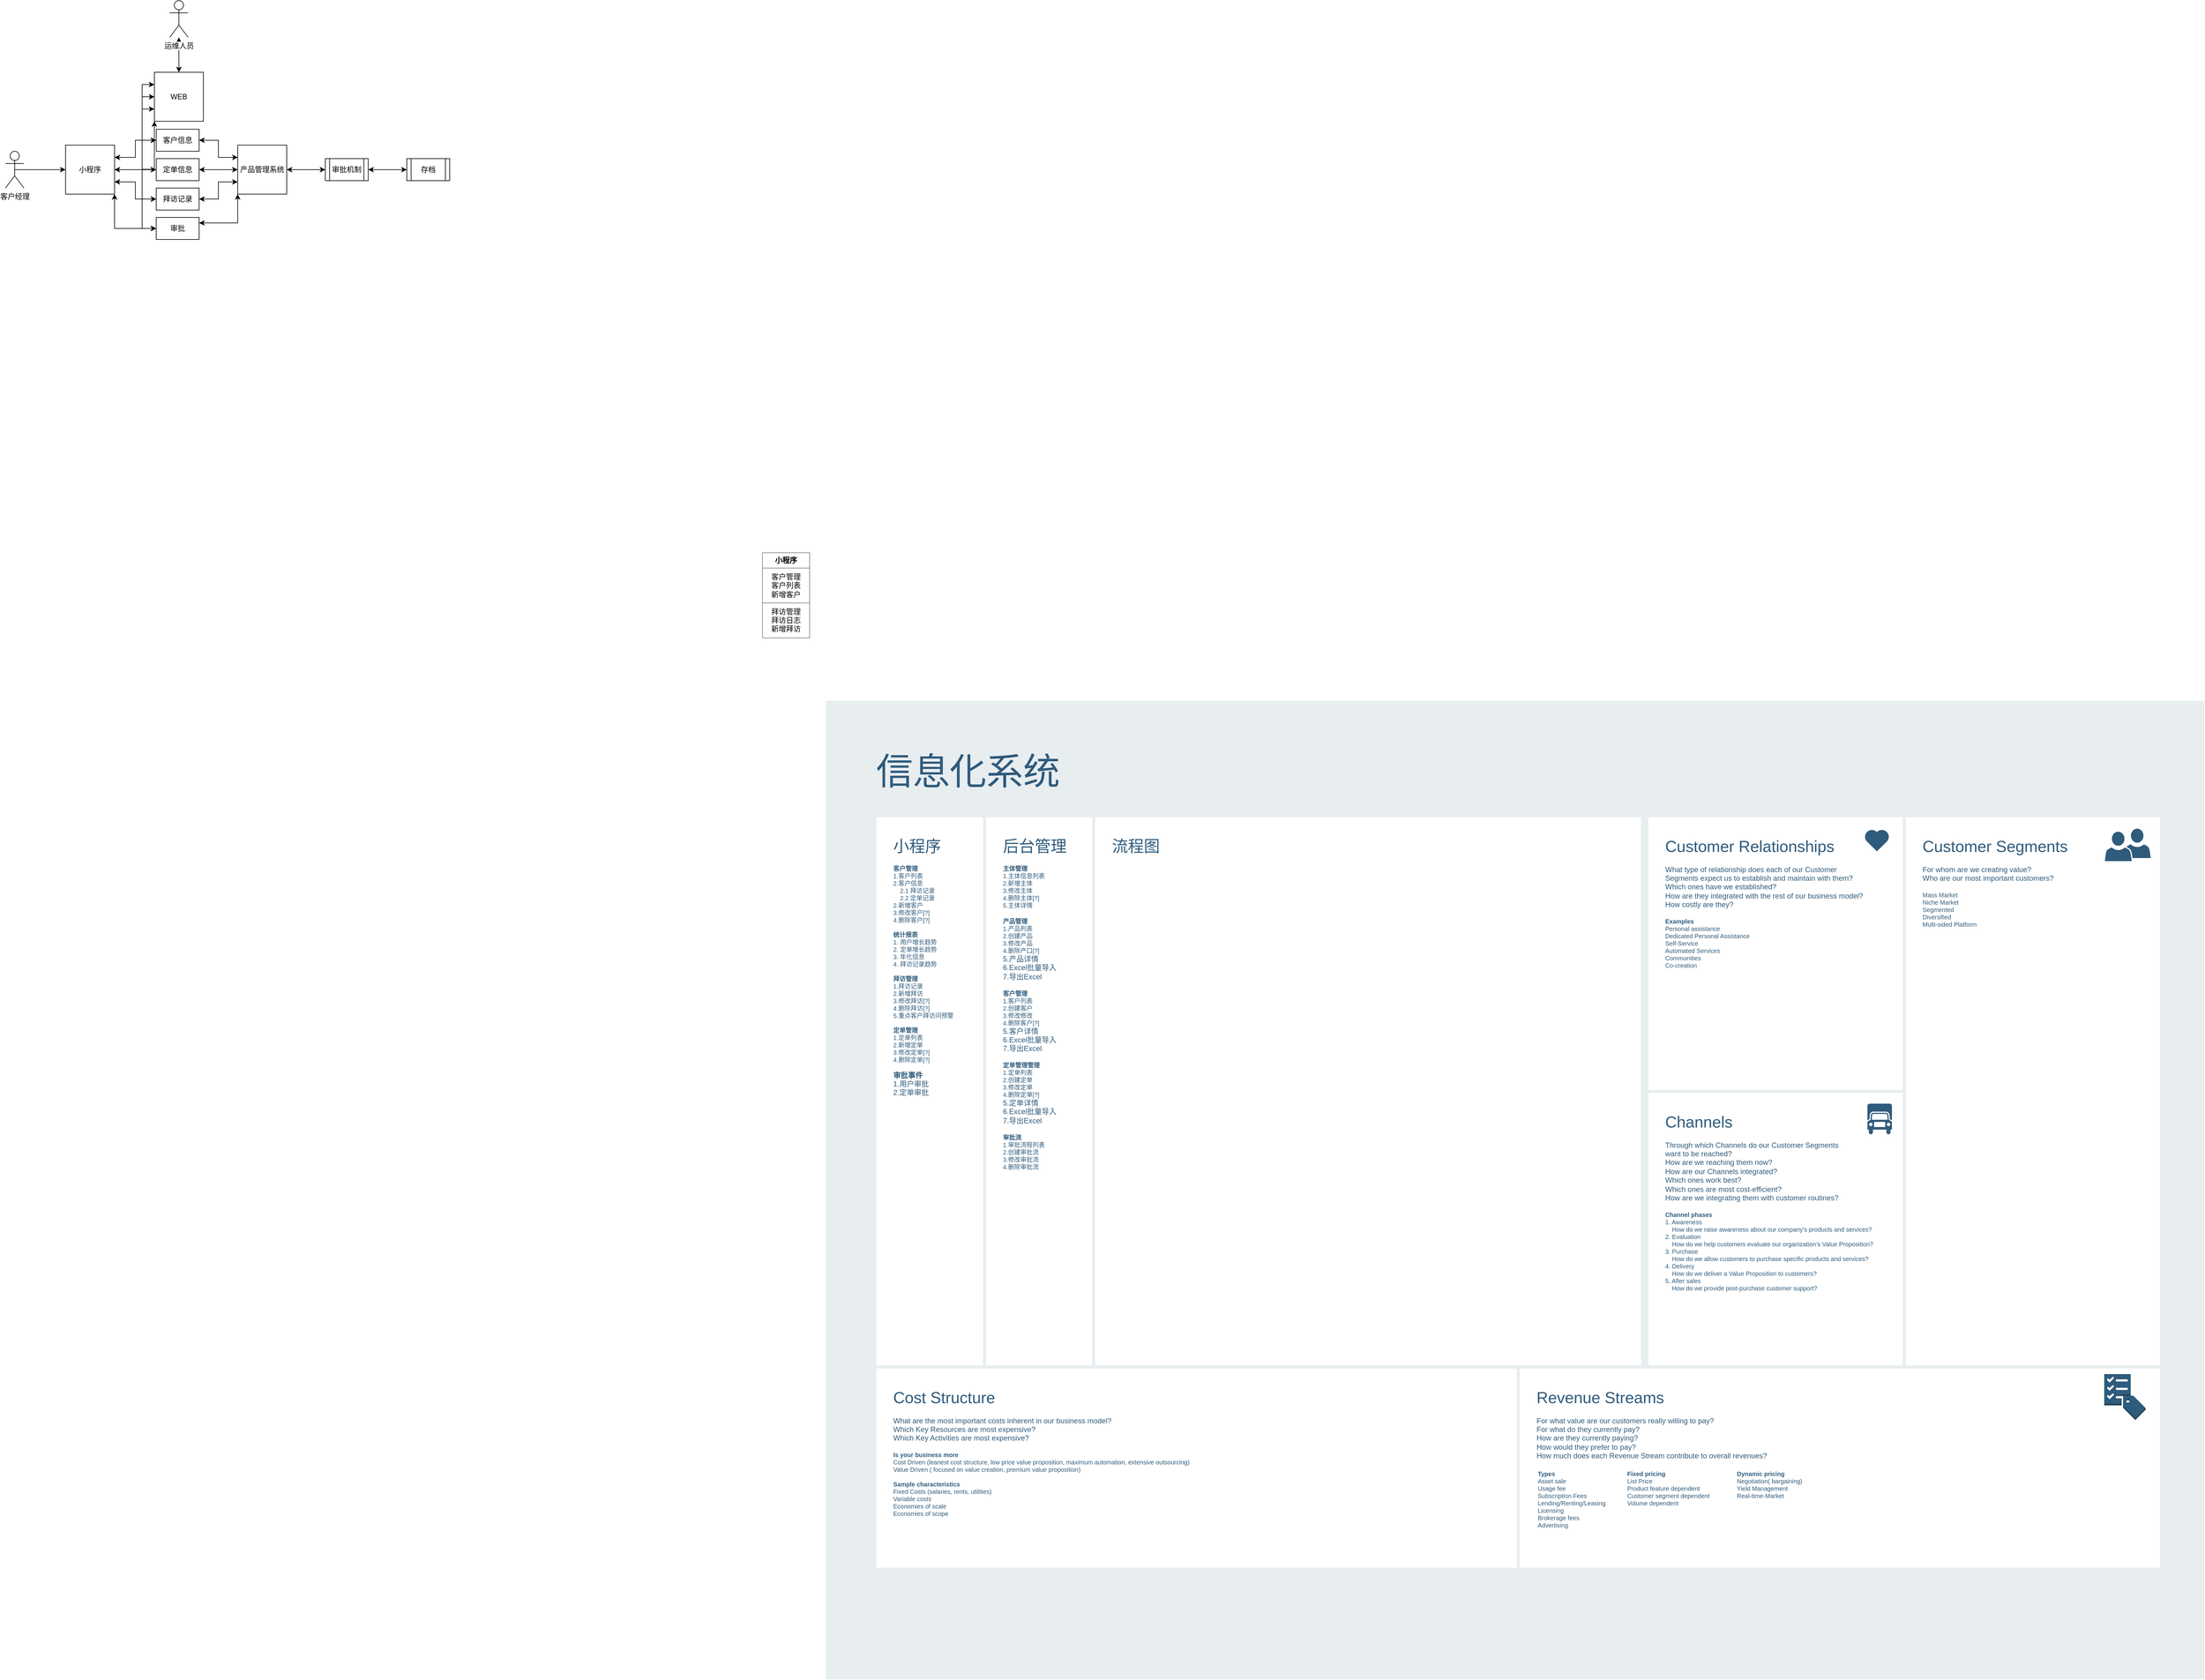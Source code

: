 <mxfile version="12.8.2" type="github">
  <diagram id="prtHgNgQTEPvFCAcTncT" name="Page-1">
    <mxGraphModel dx="3022" dy="1562" grid="0" gridSize="10" guides="1" tooltips="1" connect="1" arrows="1" fold="1" page="0" pageScale="1" pageWidth="827" pageHeight="1169" math="0" shadow="0">
      <root>
        <mxCell id="0" />
        <mxCell id="1" parent="0" />
        <mxCell id="9WE2LjUBCUQwaZqSCd7z-7" value="&lt;table border=&quot;1&quot; width=&quot;100%&quot; cellpadding=&quot;4&quot; style=&quot;width: 100% ; height: 100% ; border-collapse: collapse&quot;&gt;&lt;tbody&gt;&lt;tr&gt;&lt;th align=&quot;center&quot;&gt;&lt;b&gt;小程序&lt;/b&gt;&lt;/th&gt;&lt;/tr&gt;&lt;tr&gt;&lt;td align=&quot;center&quot;&gt;客户管理&lt;br&gt;客户列表&lt;br&gt;新增客户&lt;/td&gt;&lt;/tr&gt;&lt;tr&gt;&lt;td align=&quot;center&quot;&gt;拜访管理&lt;br&gt;拜访日志&lt;br&gt;新增拜访&lt;/td&gt;&lt;/tr&gt;&lt;/tbody&gt;&lt;/table&gt;" style="text;html=1;strokeColor=none;fillColor=none;overflow=fill;rounded=0;glass=0;comic=0;shadow=0;jiggle=4.5;spacing=4;part=1;editable=0;treeFolding=0;treeMoving=0;resizeHeight=0;backgroundOutline=0;collapsible=0;container=0;snapToPoint=0;portConstraintRotation=0;noLabel=0;" parent="1" vertex="1">
          <mxGeometry x="-84" y="296" width="78" height="140" as="geometry" />
        </mxCell>
        <mxCell id="9WE2LjUBCUQwaZqSCd7z-20" value="" style="rounded=0;whiteSpace=wrap;html=1;shadow=0;labelBackgroundColor=none;strokeColor=none;strokeWidth=3;fillColor=#e8edf0;fontSize=60;fontColor=#2F5B7C;align=left;" parent="1" vertex="1">
          <mxGeometry x="20" y="538" width="2250" height="1598" as="geometry" />
        </mxCell>
        <mxCell id="9WE2LjUBCUQwaZqSCd7z-21" value="&lt;div style=&quot;font-size: 26px&quot;&gt;&lt;font style=&quot;font-size: 26px&quot;&gt;Customer Relationships&lt;/font&gt;&lt;/div&gt;&lt;div&gt;&lt;br&gt;&lt;/div&gt;&lt;div&gt;What type of relationship does each of our Customer&lt;/div&gt;&lt;div&gt;Segments expect us to establish and maintain with them?&lt;/div&gt;&lt;div&gt;Which ones have we established?&lt;/div&gt;&lt;div&gt;How are they integrated with the rest of our business model?&lt;/div&gt;&lt;div&gt;How costly are they?&lt;/div&gt;&lt;div&gt;&lt;br&gt;&lt;/div&gt;&lt;div style=&quot;font-size: 10px&quot;&gt;&lt;font style=&quot;font-size: 10px&quot;&gt;&lt;b&gt;Examples&lt;/b&gt;&lt;/font&gt;&lt;/div&gt;&lt;div style=&quot;font-size: 10px&quot;&gt;&lt;font style=&quot;font-size: 10px&quot;&gt;Personal assistance&lt;/font&gt;&lt;/div&gt;&lt;div style=&quot;font-size: 10px&quot;&gt;&lt;font style=&quot;font-size: 10px&quot;&gt;Dedicated Personal Assistance&lt;/font&gt;&lt;/div&gt;&lt;div style=&quot;font-size: 10px&quot;&gt;&lt;font style=&quot;font-size: 10px&quot;&gt;Self-Service&lt;/font&gt;&lt;/div&gt;&lt;div style=&quot;font-size: 10px&quot;&gt;&lt;font style=&quot;font-size: 10px&quot;&gt;Automated Services&lt;/font&gt;&lt;/div&gt;&lt;div style=&quot;font-size: 10px&quot;&gt;&lt;font style=&quot;font-size: 10px&quot;&gt;Communities&lt;/font&gt;&lt;/div&gt;&lt;div style=&quot;font-size: 10px&quot;&gt;&lt;font style=&quot;font-size: 10px&quot;&gt;Co-creation&lt;/font&gt;&lt;/div&gt;" style="rounded=0;whiteSpace=wrap;html=1;shadow=0;labelBackgroundColor=none;strokeColor=#e8edf0;strokeWidth=5;fillColor=#ffffff;fontSize=12;fontColor=#2F5B7C;align=left;verticalAlign=top;spacing=30;" parent="1" vertex="1">
          <mxGeometry x="1360" y="726" width="420" height="450" as="geometry" />
        </mxCell>
        <mxCell id="9WE2LjUBCUQwaZqSCd7z-22" value="&lt;font&gt;&lt;span style=&quot;font-size: 26px&quot;&gt;小程序&lt;/span&gt;&lt;/font&gt;&lt;font style=&quot;font-size: 12px&quot;&gt;&lt;font style=&quot;font-size: 12px&quot;&gt;&lt;br style=&quot;font-size: 12px&quot;&gt;&lt;/font&gt;&lt;br style=&quot;font-size: 12px&quot;&gt;&lt;/font&gt;&lt;div style=&quot;font-size: 10px&quot;&gt;&lt;b&gt;客户管理&lt;/b&gt;&lt;/div&gt;&lt;div style=&quot;font-size: 10px&quot;&gt;&lt;font style=&quot;font-size: 10px&quot;&gt;1.客户列表&lt;/font&gt;&lt;/div&gt;&lt;div style=&quot;font-size: 10px&quot;&gt;&lt;font style=&quot;font-size: 10px&quot;&gt;2.客户信息&lt;/font&gt;&lt;/div&gt;&lt;div style=&quot;font-size: 10px&quot;&gt;&lt;font style=&quot;font-size: 10px&quot;&gt;&amp;nbsp; &amp;nbsp; 2.1 拜访记录&lt;/font&gt;&lt;/div&gt;&lt;div style=&quot;font-size: 10px&quot;&gt;&lt;font style=&quot;font-size: 10px&quot;&gt;&amp;nbsp; &amp;nbsp; 2.2 定单记录&amp;nbsp;&lt;/font&gt;&lt;/div&gt;&lt;div style=&quot;font-size: 10px&quot;&gt;&lt;font style=&quot;font-size: 10px&quot;&gt;2.新增客户&lt;/font&gt;&lt;/div&gt;&lt;div style=&quot;font-size: 10px&quot;&gt;3.修改客户[?]&lt;/div&gt;&lt;div style=&quot;font-size: 10px&quot;&gt;4.删除客户[?]&lt;/div&gt;&lt;div style=&quot;font-size: 10px&quot;&gt;&lt;br&gt;&lt;/div&gt;&lt;div style=&quot;font-size: 10px&quot;&gt;&lt;b&gt;统计报表&lt;/b&gt;&lt;/div&gt;&lt;div style=&quot;font-size: 10px&quot;&gt;1. 用户增长趋势&lt;/div&gt;&lt;div style=&quot;font-size: 10px&quot;&gt;2. 定单增长趋势&lt;/div&gt;&lt;div style=&quot;font-size: 10px&quot;&gt;3. 年化信息&lt;/div&gt;&lt;div style=&quot;font-size: 10px&quot;&gt;4.&amp;nbsp;拜访记录趋势&lt;/div&gt;&lt;div style=&quot;font-size: 10px&quot;&gt;&lt;br&gt;&lt;/div&gt;&lt;div style=&quot;font-size: 10px&quot;&gt;&lt;b&gt;拜访管理&lt;/b&gt;&lt;/div&gt;&lt;div style=&quot;font-size: 10px&quot;&gt;1.拜访记录&lt;/div&gt;&lt;div style=&quot;font-size: 10px&quot;&gt;2.新增拜访&lt;/div&gt;&lt;div style=&quot;font-size: 10px&quot;&gt;3.修改拜访[?]&lt;/div&gt;&lt;div style=&quot;font-size: 10px&quot;&gt;4.删除拜访[?]&lt;/div&gt;&lt;div style=&quot;font-size: 10px&quot;&gt;5.重点客户拜访问预警&lt;/div&gt;&lt;div style=&quot;font-size: 10px&quot;&gt;&lt;br&gt;&lt;/div&gt;&lt;div style=&quot;font-size: 10px&quot;&gt;&lt;b&gt;定单管理&lt;/b&gt;&lt;/div&gt;&lt;div style=&quot;font-size: 10px&quot;&gt;1.定单列表&lt;/div&gt;&lt;div style=&quot;font-size: 10px&quot;&gt;2.新增定单&lt;/div&gt;&lt;div style=&quot;font-size: 10px&quot;&gt;&lt;div&gt;3.修改定单[?]&lt;/div&gt;&lt;div&gt;4.删除定单[?]&lt;/div&gt;&lt;/div&gt;&lt;div style=&quot;font-size: 10px&quot;&gt;&lt;br&gt;&lt;/div&gt;&lt;div style=&quot;font-size: 12px&quot;&gt;&lt;b&gt;审批事件&lt;/b&gt;&lt;/div&gt;&lt;div style=&quot;font-size: 12px&quot;&gt;1.用户审批&lt;/div&gt;&lt;div style=&quot;font-size: 12px&quot;&gt;2.定单审批&lt;/div&gt;" style="rounded=0;whiteSpace=wrap;html=1;shadow=0;labelBackgroundColor=none;strokeColor=#e8edf0;strokeWidth=5;fillColor=#ffffff;fontSize=12;fontColor=#2F5B7C;align=left;verticalAlign=top;spacing=30;" parent="1" vertex="1">
          <mxGeometry x="100" y="726" width="348" height="900" as="geometry" />
        </mxCell>
        <mxCell id="9WE2LjUBCUQwaZqSCd7z-23" value="&lt;font&gt;&lt;span style=&quot;font-size: 26px&quot;&gt;后台管理&lt;/span&gt;&lt;br style=&quot;font-size: 12px&quot;&gt;&lt;/font&gt;&lt;font&gt;&lt;br style=&quot;font-size: 12px&quot;&gt;&lt;div&gt;&lt;div style=&quot;font-size: 10px&quot;&gt;&lt;b&gt;主体管理&lt;/b&gt;&lt;/div&gt;&lt;div style=&quot;font-size: 10px&quot;&gt;1.主体信息列表&lt;/div&gt;&lt;div style=&quot;font-size: 10px&quot;&gt;2.新增主体&lt;/div&gt;&lt;div style=&quot;font-size: 10px&quot;&gt;3.修改主体&lt;/div&gt;&lt;div style=&quot;font-size: 10px&quot;&gt;4.删除主体[?]&lt;/div&gt;&lt;/div&gt;&lt;div style=&quot;font-size: 10px&quot;&gt;5.主体详情&lt;/div&gt;&lt;div&gt;&lt;br&gt;&lt;/div&gt;&lt;div&gt;&lt;div style=&quot;font-size: 10px&quot;&gt;&lt;b&gt;产品管理&lt;/b&gt;&lt;/div&gt;&lt;div style=&quot;font-size: 10px&quot;&gt;1.产品列表&lt;/div&gt;&lt;div style=&quot;font-size: 10px&quot;&gt;2.创建产品&lt;/div&gt;&lt;div style=&quot;font-size: 10px&quot;&gt;3.修改产品&lt;/div&gt;&lt;div style=&quot;font-size: 10px&quot;&gt;4.删除产口[?]&lt;/div&gt;&lt;/div&gt;&lt;div&gt;5.产品详情&lt;/div&gt;6.Excel&lt;span&gt;批量导入&lt;/span&gt;&lt;br&gt;&lt;div&gt;7.导出Excel&lt;/div&gt;&lt;div&gt;&lt;br&gt;&lt;/div&gt;&lt;div&gt;&lt;div&gt;&lt;div style=&quot;font-size: 10px&quot;&gt;&lt;b&gt;客户管理&lt;/b&gt;&lt;/div&gt;&lt;div style=&quot;font-size: 10px&quot;&gt;1.客户列表&lt;/div&gt;&lt;div style=&quot;font-size: 10px&quot;&gt;2.创建客户&lt;/div&gt;&lt;div style=&quot;font-size: 10px&quot;&gt;3.修改修改&lt;/div&gt;&lt;div style=&quot;font-size: 10px&quot;&gt;4.删除客户[?]&lt;/div&gt;&lt;/div&gt;&lt;div&gt;5.客户详情&lt;/div&gt;&lt;/div&gt;&lt;div&gt;6.Excel&lt;span&gt;批量导入&lt;/span&gt;&lt;br&gt;&lt;div&gt;7.导出Excel&lt;/div&gt;&lt;/div&gt;&lt;div&gt;&lt;br&gt;&lt;/div&gt;&lt;div&gt;&lt;div&gt;&lt;div&gt;&lt;div style=&quot;font-size: 10px&quot;&gt;&lt;b&gt;定单管理管理&lt;/b&gt;&lt;/div&gt;&lt;div style=&quot;font-size: 10px&quot;&gt;1.定单列表&lt;/div&gt;&lt;div style=&quot;font-size: 10px&quot;&gt;2.创建定单&lt;/div&gt;&lt;div style=&quot;font-size: 10px&quot;&gt;3.修改定单&lt;/div&gt;&lt;div style=&quot;font-size: 10px&quot;&gt;4.删除定单[?]&lt;/div&gt;&lt;/div&gt;&lt;div&gt;5.定单详情&lt;/div&gt;&lt;/div&gt;&lt;div&gt;6.Excel批量导入&lt;br&gt;&lt;div&gt;7.导出Excel&lt;/div&gt;&lt;/div&gt;&lt;/div&gt;&lt;div&gt;&lt;br&gt;&lt;/div&gt;&lt;/font&gt;&lt;div style=&quot;font-size: 10px&quot;&gt;&lt;div&gt;&lt;b&gt;审批流&lt;/b&gt;&lt;/div&gt;&lt;div&gt;1.审批流程列表&lt;/div&gt;&lt;div&gt;&lt;span&gt;2.&lt;/span&gt;&lt;span&gt;创建审批流&lt;/span&gt;&lt;/div&gt;&lt;div&gt;&lt;span&gt;3.修改审批流&lt;/span&gt;&lt;/div&gt;&lt;div&gt;&lt;span&gt;4.删除审批流&lt;/span&gt;&lt;/div&gt;&lt;/div&gt;&lt;div&gt;&lt;br&gt;&lt;/div&gt;" style="rounded=0;whiteSpace=wrap;html=1;shadow=0;labelBackgroundColor=none;strokeColor=#e8edf0;strokeWidth=5;fillColor=#ffffff;fontSize=12;fontColor=#2F5B7C;align=left;verticalAlign=top;spacing=30;" parent="1" vertex="1">
          <mxGeometry x="279" y="726" width="178" height="901" as="geometry" />
        </mxCell>
        <mxCell id="9WE2LjUBCUQwaZqSCd7z-25" value="&lt;div style=&quot;font-size: 26px&quot;&gt;流程图&lt;/div&gt;&lt;div&gt;&lt;br&gt;&lt;/div&gt;&lt;div&gt;&lt;br&gt;&lt;/div&gt;&lt;div style=&quot;font-size: 10px&quot;&gt;&lt;br&gt;&lt;/div&gt;" style="rounded=0;whiteSpace=wrap;html=1;shadow=0;labelBackgroundColor=none;strokeColor=#e8edf0;strokeWidth=5;fillColor=#ffffff;fontSize=12;fontColor=#2F5B7C;align=left;verticalAlign=top;spacing=30;" parent="1" vertex="1">
          <mxGeometry x="457" y="726" width="896" height="900" as="geometry" />
        </mxCell>
        <mxCell id="9WE2LjUBCUQwaZqSCd7z-26" value="&lt;div&gt;&lt;font style=&quot;font-size: 26px&quot;&gt;Customer Segments&lt;/font&gt;&lt;/div&gt;&lt;div&gt;&lt;br&gt;&lt;/div&gt;&lt;div&gt;For whom are we creating value?&lt;/div&gt;&lt;div&gt;Who are our most important customers?&lt;/div&gt;&lt;div&gt;&lt;br&gt;&lt;/div&gt;&lt;div style=&quot;font-size: 10px&quot;&gt;&lt;font style=&quot;font-size: 10px&quot;&gt;Mass Market&lt;/font&gt;&lt;/div&gt;&lt;div style=&quot;font-size: 10px&quot;&gt;&lt;font style=&quot;font-size: 10px&quot;&gt;Niche Market&lt;/font&gt;&lt;/div&gt;&lt;div style=&quot;font-size: 10px&quot;&gt;&lt;font style=&quot;font-size: 10px&quot;&gt;Segmented&lt;/font&gt;&lt;/div&gt;&lt;div style=&quot;font-size: 10px&quot;&gt;&lt;font style=&quot;font-size: 10px&quot;&gt;Diversified&lt;/font&gt;&lt;/div&gt;&lt;div style=&quot;font-size: 10px&quot;&gt;&lt;font style=&quot;font-size: 10px&quot;&gt;Multi-sided Platform&lt;/font&gt;&lt;/div&gt;" style="rounded=0;whiteSpace=wrap;html=1;shadow=0;labelBackgroundColor=none;strokeColor=#e8edf0;strokeWidth=5;fillColor=#ffffff;fontSize=12;fontColor=#2F5B7C;align=left;verticalAlign=top;spacing=30;" parent="1" vertex="1">
          <mxGeometry x="1780" y="726" width="420" height="900" as="geometry" />
        </mxCell>
        <mxCell id="9WE2LjUBCUQwaZqSCd7z-27" value="&lt;div&gt;&lt;font style=&quot;font-size: 26px&quot;&gt;Channels&lt;/font&gt;&lt;/div&gt;&lt;div&gt;&lt;br&gt;&lt;/div&gt;&lt;div&gt;Through which Channels do our Customer Segments&lt;/div&gt;&lt;div&gt;want to be reached?&lt;/div&gt;&lt;div&gt;How are we reaching them now?&lt;/div&gt;&lt;div&gt;How are our Channels integrated?&lt;/div&gt;&lt;div&gt;Which ones work best?&lt;/div&gt;&lt;div&gt;Which ones are most cost-efficient?&lt;/div&gt;&lt;div&gt;How are we integrating them with customer routines?&lt;/div&gt;&lt;div&gt;&lt;br&gt;&lt;/div&gt;&lt;div style=&quot;font-size: 10px&quot;&gt;&lt;font style=&quot;font-size: 10px&quot;&gt;&lt;b&gt;Channel phases&lt;/b&gt;&lt;/font&gt;&lt;/div&gt;&lt;div style=&quot;font-size: 10px&quot;&gt;&lt;font style=&quot;font-size: 10px&quot;&gt;1. Awareness&lt;/font&gt;&lt;/div&gt;&lt;div style=&quot;font-size: 10px&quot;&gt;&lt;font style=&quot;font-size: 10px&quot;&gt;&amp;nbsp; &amp;nbsp; How do we raise awareness about our company’s products and services?&lt;/font&gt;&lt;/div&gt;&lt;div style=&quot;font-size: 10px&quot;&gt;&lt;font style=&quot;font-size: 10px&quot;&gt;2. Evaluation&lt;/font&gt;&lt;/div&gt;&lt;div style=&quot;font-size: 10px&quot;&gt;&lt;font style=&quot;font-size: 10px&quot;&gt;&amp;nbsp; &amp;nbsp; How do we help customers evaluate our organization’s Value Proposition?&lt;/font&gt;&lt;/div&gt;&lt;div style=&quot;font-size: 10px&quot;&gt;&lt;font style=&quot;font-size: 10px&quot;&gt;3. Purchase&lt;/font&gt;&lt;/div&gt;&lt;div style=&quot;font-size: 10px&quot;&gt;&lt;font style=&quot;font-size: 10px&quot;&gt;&amp;nbsp; &amp;nbsp; How do we allow customers to purchase specific products and services?&lt;/font&gt;&lt;/div&gt;&lt;div style=&quot;font-size: 10px&quot;&gt;&lt;font style=&quot;font-size: 10px&quot;&gt;4. Delivery&lt;/font&gt;&lt;/div&gt;&lt;div style=&quot;font-size: 10px&quot;&gt;&lt;font style=&quot;font-size: 10px&quot;&gt;&amp;nbsp; &amp;nbsp; How do we deliver a Value Proposition to customers?&lt;/font&gt;&lt;/div&gt;&lt;div style=&quot;font-size: 10px&quot;&gt;&lt;font style=&quot;font-size: 10px&quot;&gt;5. After sales&lt;/font&gt;&lt;/div&gt;&lt;div style=&quot;font-size: 10px&quot;&gt;&lt;font style=&quot;font-size: 10px&quot;&gt;&amp;nbsp; &amp;nbsp; How do we provide post-purchase customer support?&lt;/font&gt;&lt;/div&gt;&lt;div style=&quot;font-size: 10px&quot;&gt;&lt;br&gt;&lt;/div&gt;" style="rounded=0;whiteSpace=wrap;html=1;shadow=0;labelBackgroundColor=none;strokeColor=#e8edf0;strokeWidth=5;fillColor=#ffffff;fontSize=12;fontColor=#2F5B7C;align=left;verticalAlign=top;spacing=30;" parent="1" vertex="1">
          <mxGeometry x="1360" y="1176" width="420" height="450" as="geometry" />
        </mxCell>
        <mxCell id="9WE2LjUBCUQwaZqSCd7z-28" value="&lt;div style=&quot;font-size: 26px&quot;&gt;&lt;font style=&quot;font-size: 26px&quot;&gt;Cost Structure&lt;/font&gt;&lt;/div&gt;&lt;div&gt;&lt;br&gt;&lt;/div&gt;&lt;div&gt;What are the most important costs inherent in our business model?&lt;/div&gt;&lt;div&gt;Which Key Resources are most expensive?&lt;/div&gt;&lt;div&gt;Which Key Activities are most expensive?&lt;/div&gt;&lt;div&gt;&lt;br&gt;&lt;/div&gt;&lt;div style=&quot;font-size: 10px&quot;&gt;&lt;font style=&quot;font-size: 10px&quot;&gt;&lt;b&gt;Is your business more&lt;/b&gt;&lt;/font&gt;&lt;/div&gt;&lt;div style=&quot;font-size: 10px&quot;&gt;&lt;font style=&quot;font-size: 10px&quot;&gt;Cost Driven (leanest cost structure, low price value proposition, maximum automation, extensive outsourcing)&lt;/font&gt;&lt;/div&gt;&lt;div style=&quot;font-size: 10px&quot;&gt;&lt;font style=&quot;font-size: 10px&quot;&gt;Value Driven ( focused on value creation, premium value proposition)&lt;/font&gt;&lt;/div&gt;&lt;div style=&quot;font-size: 10px&quot;&gt;&lt;font style=&quot;font-size: 10px&quot;&gt;&lt;br&gt;&lt;/font&gt;&lt;/div&gt;&lt;div style=&quot;font-size: 10px&quot;&gt;&lt;font style=&quot;font-size: 10px&quot;&gt;&lt;b&gt;Sample characteristics&lt;/b&gt;&lt;/font&gt;&lt;/div&gt;&lt;div style=&quot;font-size: 10px&quot;&gt;&lt;font style=&quot;font-size: 10px&quot;&gt;Fixed Costs (salaries, rents, utilities)&lt;/font&gt;&lt;/div&gt;&lt;div style=&quot;font-size: 10px&quot;&gt;&lt;font style=&quot;font-size: 10px&quot;&gt;Variable costs&lt;/font&gt;&lt;/div&gt;&lt;div style=&quot;font-size: 10px&quot;&gt;&lt;font style=&quot;font-size: 10px&quot;&gt;Economies of scale&lt;/font&gt;&lt;/div&gt;&lt;div style=&quot;font-size: 10px&quot;&gt;&lt;font style=&quot;font-size: 10px&quot;&gt;Economies of scope&lt;/font&gt;&lt;/div&gt;" style="rounded=0;whiteSpace=wrap;html=1;shadow=0;labelBackgroundColor=none;strokeColor=#e8edf0;strokeWidth=5;fillColor=#ffffff;fontSize=12;fontColor=#2F5B7C;align=left;verticalAlign=top;spacing=30;" parent="1" vertex="1">
          <mxGeometry x="100" y="1626" width="1050" height="330" as="geometry" />
        </mxCell>
        <mxCell id="9WE2LjUBCUQwaZqSCd7z-29" value="&lt;div style=&quot;font-size: 26px&quot;&gt;&lt;font style=&quot;font-size: 26px&quot;&gt;Revenue Streams&lt;/font&gt;&lt;/div&gt;&lt;div&gt;&lt;br&gt;&lt;/div&gt;&lt;div&gt;For what value are our customers really willing to pay?&lt;/div&gt;&lt;div&gt;For what do they currently pay?&lt;/div&gt;&lt;div&gt;How are they currently paying?&lt;/div&gt;&lt;div&gt;How would they prefer to pay?&lt;/div&gt;&lt;div&gt;How much does each Revenue Stream contribute to overall revenues?&lt;/div&gt;" style="rounded=0;whiteSpace=wrap;html=1;shadow=0;labelBackgroundColor=none;strokeColor=#e8edf0;strokeWidth=5;fillColor=#ffffff;fontSize=12;fontColor=#2F5B7C;align=left;verticalAlign=top;spacing=30;" parent="1" vertex="1">
          <mxGeometry x="1150" y="1626" width="1050" height="330" as="geometry" />
        </mxCell>
        <mxCell id="9WE2LjUBCUQwaZqSCd7z-30" value="信息化系统" style="text;html=1;resizable=0;points=[];autosize=1;align=left;verticalAlign=top;spacingTop=-4;fontSize=60;fontColor=#2F5B7C;" parent="1" vertex="1">
          <mxGeometry x="100" y="616" width="310" height="72" as="geometry" />
        </mxCell>
        <mxCell id="9WE2LjUBCUQwaZqSCd7z-33" value="" style="html=1;verticalLabelPosition=bottom;labelBackgroundColor=#ffffff;verticalAlign=top;strokeWidth=3;strokeColor=none;fillColor=#2F5B7C;shadow=0;dashed=0;shape=mxgraph.ios7.icons.heart;fontSize=12;fontColor=#2F5B7C;align=left;" parent="1" vertex="1">
          <mxGeometry x="1715.0" y="748" width="41" height="36" as="geometry" />
        </mxCell>
        <mxCell id="9WE2LjUBCUQwaZqSCd7z-34" value="&lt;div style=&quot;font-size: 10px&quot;&gt;&lt;b&gt;Dynamic pricing&lt;/b&gt;&lt;/div&gt;&lt;div style=&quot;font-size: 10px&quot;&gt;Negotiation( bargaining)&lt;/div&gt;&lt;div style=&quot;font-size: 10px&quot;&gt;Yield Management&lt;/div&gt;&lt;div style=&quot;font-size: 10px&quot;&gt;Real-time-Market&lt;/div&gt;" style="text;html=1;resizable=0;points=[];autosize=1;align=left;verticalAlign=top;spacingTop=-4;fontSize=10;fontColor=#2F5B7C;" parent="1" vertex="1">
          <mxGeometry x="1504.5" y="1792" width="120" height="50" as="geometry" />
        </mxCell>
        <mxCell id="9WE2LjUBCUQwaZqSCd7z-35" value="&lt;div style=&quot;font-size: 10px&quot;&gt;&lt;b&gt;Fixed pricing&lt;/b&gt;&lt;/div&gt;&lt;div style=&quot;font-size: 10px&quot;&gt;List Price&lt;/div&gt;&lt;div style=&quot;font-size: 10px&quot;&gt;Product feature dependent&lt;/div&gt;&lt;div style=&quot;font-size: 10px&quot;&gt;Customer segment dependent&lt;/div&gt;&lt;div style=&quot;font-size: 10px&quot;&gt;Volume dependent&lt;/div&gt;" style="text;html=1;resizable=0;points=[];autosize=1;align=left;verticalAlign=top;spacingTop=-4;fontSize=10;fontColor=#2F5B7C;" parent="1" vertex="1">
          <mxGeometry x="1325.5" y="1792" width="150" height="60" as="geometry" />
        </mxCell>
        <mxCell id="9WE2LjUBCUQwaZqSCd7z-36" value="&lt;div style=&quot;font-size: 10px&quot;&gt;&lt;b&gt;Types&lt;/b&gt;&lt;/div&gt;&lt;div style=&quot;font-size: 10px&quot;&gt;Asset sale&lt;/div&gt;&lt;div style=&quot;font-size: 10px&quot;&gt;Usage fee&lt;/div&gt;&lt;div style=&quot;font-size: 10px&quot;&gt;Subscription Fees&lt;/div&gt;&lt;div style=&quot;font-size: 10px&quot;&gt;Lending/Renting/Leasing&lt;/div&gt;&lt;div style=&quot;font-size: 10px&quot;&gt;Licensing&lt;/div&gt;&lt;div style=&quot;font-size: 10px&quot;&gt;Brokerage fees&lt;/div&gt;&lt;div style=&quot;font-size: 10px&quot;&gt;Advertising&lt;/div&gt;" style="text;html=1;resizable=0;points=[];autosize=1;align=left;verticalAlign=top;spacingTop=-4;fontSize=10;fontColor=#2F5B7C;" parent="1" vertex="1">
          <mxGeometry x="1180" y="1792" width="130" height="100" as="geometry" />
        </mxCell>
        <mxCell id="9WE2LjUBCUQwaZqSCd7z-38" value="" style="shape=mxgraph.signs.transportation.truck_6;html=1;fillColor=#2F5B7C;strokeColor=none;verticalLabelPosition=bottom;verticalAlign=top;align=center;shadow=0;labelBackgroundColor=none;fontSize=10;fontColor=#2F5B7C;aspect=fixed;" parent="1" vertex="1">
          <mxGeometry x="1720" y="1196" width="40" height="50" as="geometry" />
        </mxCell>
        <mxCell id="9WE2LjUBCUQwaZqSCd7z-39" value="" style="shape=image;html=1;verticalAlign=top;verticalLabelPosition=bottom;labelBackgroundColor=#ffffff;imageAspect=0;aspect=fixed;image=https://cdn4.iconfinder.com/data/icons/evil-icons-user-interface/64/price-128.png;shadow=0;strokeColor=#e8edf0;strokeWidth=3;fillColor=#2F5B7C;gradientColor=none;fontSize=10;fontColor=#2F5B7C;align=left;" parent="1" vertex="1">
          <mxGeometry x="1084" y="1646" width="58" height="58" as="geometry" />
        </mxCell>
        <mxCell id="9WE2LjUBCUQwaZqSCd7z-40" value="" style="dashed=0;html=1;shape=mxgraph.aws3.checklist_cost;fillColor=#2F5B7C;gradientColor=none;shadow=0;labelBackgroundColor=none;strokeColor=none;strokeWidth=3;fontSize=10;fontColor=#2F5B7C;align=left;" parent="1" vertex="1">
          <mxGeometry x="2106.5" y="1637.5" width="67.5" height="75" as="geometry" />
        </mxCell>
        <mxCell id="9WE2LjUBCUQwaZqSCd7z-42" value="" style="group" parent="1" vertex="1" connectable="0">
          <mxGeometry x="2106.5" y="751" width="69" height="50" as="geometry" />
        </mxCell>
        <mxCell id="9WE2LjUBCUQwaZqSCd7z-43" value="" style="shadow=0;dashed=0;html=1;strokeColor=#FFFFFF;labelPosition=center;verticalLabelPosition=bottom;verticalAlign=top;outlineConnect=0;shape=mxgraph.office.users.user;fillColor=#2F5B7C;labelBackgroundColor=none;fontSize=10;fontColor=#000000;align=left;strokeWidth=2;" parent="9WE2LjUBCUQwaZqSCd7z-42" vertex="1">
          <mxGeometry x="31" y="-5" width="46" height="50" as="geometry" />
        </mxCell>
        <mxCell id="9WE2LjUBCUQwaZqSCd7z-44" value="" style="shadow=0;dashed=0;html=1;strokeColor=#FFFFFF;labelPosition=center;verticalLabelPosition=bottom;verticalAlign=top;outlineConnect=0;shape=mxgraph.office.users.user;fillColor=#2F5B7C;labelBackgroundColor=none;fontSize=10;fontColor=#000000;align=left;strokeWidth=2;" parent="9WE2LjUBCUQwaZqSCd7z-42" vertex="1">
          <mxGeometry width="46" height="50" as="geometry" />
        </mxCell>
        <mxCell id="RI6yCuHlefNPRBmFJ0M_-5" style="edgeStyle=orthogonalEdgeStyle;rounded=0;orthogonalLoop=1;jettySize=auto;html=1;exitX=0.5;exitY=0.5;exitDx=0;exitDy=0;exitPerimeter=0;" edge="1" parent="1" source="RI6yCuHlefNPRBmFJ0M_-2" target="RI6yCuHlefNPRBmFJ0M_-4">
          <mxGeometry relative="1" as="geometry" />
        </mxCell>
        <mxCell id="RI6yCuHlefNPRBmFJ0M_-2" value="客户经理" style="shape=umlActor;verticalLabelPosition=bottom;labelBackgroundColor=#ffffff;verticalAlign=top;html=1;outlineConnect=0;" vertex="1" parent="1">
          <mxGeometry x="-1319" y="-359" width="30" height="60" as="geometry" />
        </mxCell>
        <mxCell id="RI6yCuHlefNPRBmFJ0M_-9" style="edgeStyle=orthogonalEdgeStyle;rounded=0;orthogonalLoop=1;jettySize=auto;html=1;exitX=1;exitY=0.25;exitDx=0;exitDy=0;entryX=0;entryY=0.5;entryDx=0;entryDy=0;startArrow=classic;startFill=1;" edge="1" parent="1" source="RI6yCuHlefNPRBmFJ0M_-4" target="RI6yCuHlefNPRBmFJ0M_-6">
          <mxGeometry relative="1" as="geometry" />
        </mxCell>
        <mxCell id="RI6yCuHlefNPRBmFJ0M_-10" style="edgeStyle=orthogonalEdgeStyle;rounded=0;orthogonalLoop=1;jettySize=auto;html=1;exitX=1;exitY=0.5;exitDx=0;exitDy=0;startArrow=classic;startFill=1;" edge="1" parent="1" source="RI6yCuHlefNPRBmFJ0M_-4" target="RI6yCuHlefNPRBmFJ0M_-7">
          <mxGeometry relative="1" as="geometry" />
        </mxCell>
        <mxCell id="RI6yCuHlefNPRBmFJ0M_-11" style="edgeStyle=orthogonalEdgeStyle;rounded=0;orthogonalLoop=1;jettySize=auto;html=1;exitX=1;exitY=0.75;exitDx=0;exitDy=0;entryX=0;entryY=0.5;entryDx=0;entryDy=0;startArrow=classic;startFill=1;" edge="1" parent="1" source="RI6yCuHlefNPRBmFJ0M_-4" target="RI6yCuHlefNPRBmFJ0M_-8">
          <mxGeometry relative="1" as="geometry" />
        </mxCell>
        <mxCell id="RI6yCuHlefNPRBmFJ0M_-27" style="edgeStyle=orthogonalEdgeStyle;rounded=0;orthogonalLoop=1;jettySize=auto;html=1;exitX=1;exitY=1;exitDx=0;exitDy=0;entryX=0;entryY=0.5;entryDx=0;entryDy=0;startArrow=classic;startFill=1;" edge="1" parent="1" source="RI6yCuHlefNPRBmFJ0M_-4" target="RI6yCuHlefNPRBmFJ0M_-26">
          <mxGeometry relative="1" as="geometry" />
        </mxCell>
        <mxCell id="RI6yCuHlefNPRBmFJ0M_-4" value="小程序" style="whiteSpace=wrap;html=1;aspect=fixed;" vertex="1" parent="1">
          <mxGeometry x="-1221" y="-369" width="80" height="80" as="geometry" />
        </mxCell>
        <mxCell id="RI6yCuHlefNPRBmFJ0M_-13" style="edgeStyle=orthogonalEdgeStyle;rounded=0;orthogonalLoop=1;jettySize=auto;html=1;exitX=1;exitY=0.5;exitDx=0;exitDy=0;entryX=0;entryY=0.25;entryDx=0;entryDy=0;startArrow=classic;startFill=1;" edge="1" parent="1" source="RI6yCuHlefNPRBmFJ0M_-6" target="RI6yCuHlefNPRBmFJ0M_-12">
          <mxGeometry relative="1" as="geometry" />
        </mxCell>
        <mxCell id="RI6yCuHlefNPRBmFJ0M_-6" value="客户信息" style="rounded=0;whiteSpace=wrap;html=1;" vertex="1" parent="1">
          <mxGeometry x="-1073" y="-395" width="70" height="36" as="geometry" />
        </mxCell>
        <mxCell id="RI6yCuHlefNPRBmFJ0M_-14" style="edgeStyle=orthogonalEdgeStyle;rounded=0;orthogonalLoop=1;jettySize=auto;html=1;exitX=1;exitY=0.5;exitDx=0;exitDy=0;startArrow=classic;startFill=1;" edge="1" parent="1" source="RI6yCuHlefNPRBmFJ0M_-7" target="RI6yCuHlefNPRBmFJ0M_-12">
          <mxGeometry relative="1" as="geometry" />
        </mxCell>
        <mxCell id="RI6yCuHlefNPRBmFJ0M_-7" value="定单信息" style="rounded=0;whiteSpace=wrap;html=1;" vertex="1" parent="1">
          <mxGeometry x="-1073" y="-347" width="70" height="36" as="geometry" />
        </mxCell>
        <mxCell id="RI6yCuHlefNPRBmFJ0M_-15" style="edgeStyle=orthogonalEdgeStyle;rounded=0;orthogonalLoop=1;jettySize=auto;html=1;exitX=1;exitY=0.5;exitDx=0;exitDy=0;entryX=0;entryY=0.75;entryDx=0;entryDy=0;startArrow=classic;startFill=1;" edge="1" parent="1" source="RI6yCuHlefNPRBmFJ0M_-8" target="RI6yCuHlefNPRBmFJ0M_-12">
          <mxGeometry relative="1" as="geometry" />
        </mxCell>
        <mxCell id="RI6yCuHlefNPRBmFJ0M_-8" value="拜访记录" style="rounded=0;whiteSpace=wrap;html=1;" vertex="1" parent="1">
          <mxGeometry x="-1073" y="-299" width="70" height="36" as="geometry" />
        </mxCell>
        <mxCell id="RI6yCuHlefNPRBmFJ0M_-17" style="edgeStyle=orthogonalEdgeStyle;rounded=0;orthogonalLoop=1;jettySize=auto;html=1;exitX=1;exitY=0.5;exitDx=0;exitDy=0;startArrow=classic;startFill=1;" edge="1" parent="1" source="RI6yCuHlefNPRBmFJ0M_-12" target="RI6yCuHlefNPRBmFJ0M_-16">
          <mxGeometry relative="1" as="geometry" />
        </mxCell>
        <mxCell id="RI6yCuHlefNPRBmFJ0M_-12" value="产品管理系统" style="whiteSpace=wrap;html=1;aspect=fixed;" vertex="1" parent="1">
          <mxGeometry x="-940" y="-369" width="80" height="80" as="geometry" />
        </mxCell>
        <mxCell id="RI6yCuHlefNPRBmFJ0M_-19" style="edgeStyle=orthogonalEdgeStyle;rounded=0;orthogonalLoop=1;jettySize=auto;html=1;exitX=1;exitY=0.5;exitDx=0;exitDy=0;startArrow=classic;startFill=1;" edge="1" parent="1" source="RI6yCuHlefNPRBmFJ0M_-16" target="RI6yCuHlefNPRBmFJ0M_-18">
          <mxGeometry relative="1" as="geometry" />
        </mxCell>
        <mxCell id="RI6yCuHlefNPRBmFJ0M_-16" value="审批机制" style="shape=process;whiteSpace=wrap;html=1;backgroundOutline=1;" vertex="1" parent="1">
          <mxGeometry x="-797" y="-347" width="70" height="36" as="geometry" />
        </mxCell>
        <mxCell id="RI6yCuHlefNPRBmFJ0M_-18" value="存档" style="shape=process;whiteSpace=wrap;html=1;backgroundOutline=1;" vertex="1" parent="1">
          <mxGeometry x="-664" y="-347" width="70" height="36" as="geometry" />
        </mxCell>
        <mxCell id="RI6yCuHlefNPRBmFJ0M_-23" style="edgeStyle=orthogonalEdgeStyle;rounded=0;orthogonalLoop=1;jettySize=auto;html=1;exitX=0;exitY=0.5;exitDx=0;exitDy=0;entryX=0;entryY=0.5;entryDx=0;entryDy=0;startArrow=classic;startFill=1;" edge="1" parent="1" source="RI6yCuHlefNPRBmFJ0M_-20" target="RI6yCuHlefNPRBmFJ0M_-6">
          <mxGeometry relative="1" as="geometry" />
        </mxCell>
        <mxCell id="RI6yCuHlefNPRBmFJ0M_-24" style="edgeStyle=orthogonalEdgeStyle;rounded=0;orthogonalLoop=1;jettySize=auto;html=1;exitX=0;exitY=0.25;exitDx=0;exitDy=0;entryX=0;entryY=0.5;entryDx=0;entryDy=0;startArrow=classic;startFill=1;" edge="1" parent="1" source="RI6yCuHlefNPRBmFJ0M_-20" target="RI6yCuHlefNPRBmFJ0M_-7">
          <mxGeometry relative="1" as="geometry" />
        </mxCell>
        <mxCell id="RI6yCuHlefNPRBmFJ0M_-25" style="edgeStyle=orthogonalEdgeStyle;rounded=0;orthogonalLoop=1;jettySize=auto;html=1;exitX=0;exitY=0.75;exitDx=0;exitDy=0;entryX=0;entryY=0.5;entryDx=0;entryDy=0;startArrow=classic;startFill=1;" edge="1" parent="1" source="RI6yCuHlefNPRBmFJ0M_-20" target="RI6yCuHlefNPRBmFJ0M_-8">
          <mxGeometry relative="1" as="geometry" />
        </mxCell>
        <mxCell id="RI6yCuHlefNPRBmFJ0M_-29" style="edgeStyle=orthogonalEdgeStyle;rounded=0;orthogonalLoop=1;jettySize=auto;html=1;exitX=0;exitY=1;exitDx=0;exitDy=0;entryX=0;entryY=0.5;entryDx=0;entryDy=0;startArrow=classic;startFill=1;" edge="1" parent="1" source="RI6yCuHlefNPRBmFJ0M_-20" target="RI6yCuHlefNPRBmFJ0M_-26">
          <mxGeometry relative="1" as="geometry" />
        </mxCell>
        <mxCell id="RI6yCuHlefNPRBmFJ0M_-20" value="WEB" style="whiteSpace=wrap;html=1;aspect=fixed;" vertex="1" parent="1">
          <mxGeometry x="-1076" y="-488" width="80" height="80" as="geometry" />
        </mxCell>
        <mxCell id="RI6yCuHlefNPRBmFJ0M_-22" style="edgeStyle=orthogonalEdgeStyle;rounded=0;orthogonalLoop=1;jettySize=auto;html=1;startArrow=classic;startFill=1;" edge="1" parent="1" source="RI6yCuHlefNPRBmFJ0M_-21" target="RI6yCuHlefNPRBmFJ0M_-20">
          <mxGeometry relative="1" as="geometry" />
        </mxCell>
        <mxCell id="RI6yCuHlefNPRBmFJ0M_-21" value="运维人员" style="shape=umlActor;verticalLabelPosition=bottom;labelBackgroundColor=#ffffff;verticalAlign=top;html=1;outlineConnect=0;" vertex="1" parent="1">
          <mxGeometry x="-1051" y="-605" width="30" height="60" as="geometry" />
        </mxCell>
        <mxCell id="RI6yCuHlefNPRBmFJ0M_-28" style="edgeStyle=orthogonalEdgeStyle;rounded=0;orthogonalLoop=1;jettySize=auto;html=1;exitX=1;exitY=0.25;exitDx=0;exitDy=0;entryX=0;entryY=1;entryDx=0;entryDy=0;startArrow=classic;startFill=1;" edge="1" parent="1" source="RI6yCuHlefNPRBmFJ0M_-26" target="RI6yCuHlefNPRBmFJ0M_-12">
          <mxGeometry relative="1" as="geometry" />
        </mxCell>
        <mxCell id="RI6yCuHlefNPRBmFJ0M_-26" value="审批" style="rounded=0;whiteSpace=wrap;html=1;" vertex="1" parent="1">
          <mxGeometry x="-1073" y="-251" width="70" height="36" as="geometry" />
        </mxCell>
      </root>
    </mxGraphModel>
  </diagram>
</mxfile>

